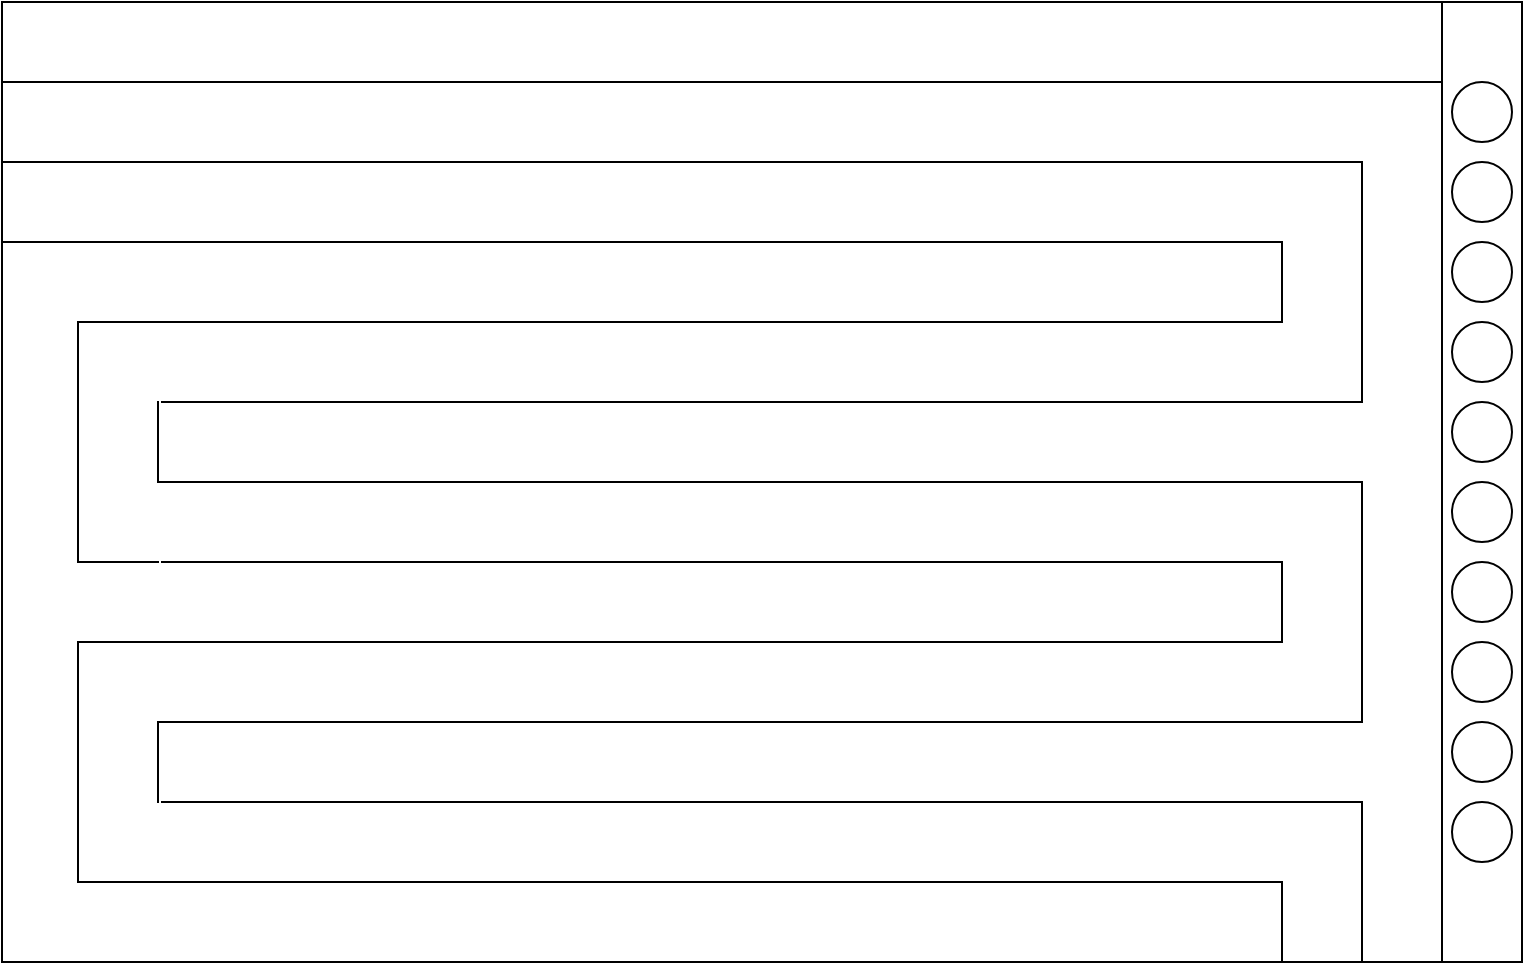 <mxfile version="20.8.13" type="github">
  <diagram name="Page-1" id="zFE875iKLAENkuUcsFWu">
    <mxGraphModel dx="1007" dy="941" grid="1" gridSize="10" guides="1" tooltips="1" connect="1" arrows="1" fold="1" page="1" pageScale="1" pageWidth="850" pageHeight="1100" math="0" shadow="0">
      <root>
        <mxCell id="0" />
        <mxCell id="1" parent="0" />
        <mxCell id="jQFUmVb1L2Z8zy5BHqim-1" value="" style="swimlane;startSize=0;" vertex="1" parent="1">
          <mxGeometry x="40" y="160" width="760" height="480" as="geometry" />
        </mxCell>
        <mxCell id="jQFUmVb1L2Z8zy5BHqim-5" value="" style="rounded=0;whiteSpace=wrap;html=1;" vertex="1" parent="jQFUmVb1L2Z8zy5BHqim-1">
          <mxGeometry width="760" height="40" as="geometry" />
        </mxCell>
        <mxCell id="jQFUmVb1L2Z8zy5BHqim-6" value="" style="shape=image;html=1;verticalAlign=top;verticalLabelPosition=bottom;labelBackgroundColor=#ffffff;imageAspect=0;aspect=fixed;image=https://cdn3.iconfinder.com/data/icons/arrows-set-12/512/reset-128.png" vertex="1" parent="jQFUmVb1L2Z8zy5BHqim-1">
          <mxGeometry x="10" y="6" width="28" height="28" as="geometry" />
        </mxCell>
        <mxCell id="jQFUmVb1L2Z8zy5BHqim-7" value="" style="rounded=0;whiteSpace=wrap;html=1;" vertex="1" parent="jQFUmVb1L2Z8zy5BHqim-1">
          <mxGeometry x="720" width="40" height="480" as="geometry" />
        </mxCell>
        <mxCell id="jQFUmVb1L2Z8zy5BHqim-8" value="" style="ellipse;whiteSpace=wrap;html=1;aspect=fixed;" vertex="1" parent="jQFUmVb1L2Z8zy5BHqim-1">
          <mxGeometry x="725" y="40" width="30" height="30" as="geometry" />
        </mxCell>
        <mxCell id="jQFUmVb1L2Z8zy5BHqim-9" value="" style="ellipse;whiteSpace=wrap;html=1;aspect=fixed;" vertex="1" parent="jQFUmVb1L2Z8zy5BHqim-1">
          <mxGeometry x="725" y="80" width="30" height="30" as="geometry" />
        </mxCell>
        <mxCell id="jQFUmVb1L2Z8zy5BHqim-10" value="" style="ellipse;whiteSpace=wrap;html=1;aspect=fixed;" vertex="1" parent="jQFUmVb1L2Z8zy5BHqim-1">
          <mxGeometry x="725" y="120" width="30" height="30" as="geometry" />
        </mxCell>
        <mxCell id="jQFUmVb1L2Z8zy5BHqim-11" value="" style="ellipse;whiteSpace=wrap;html=1;aspect=fixed;" vertex="1" parent="jQFUmVb1L2Z8zy5BHqim-1">
          <mxGeometry x="725" y="160" width="30" height="30" as="geometry" />
        </mxCell>
        <mxCell id="jQFUmVb1L2Z8zy5BHqim-12" value="" style="ellipse;whiteSpace=wrap;html=1;aspect=fixed;" vertex="1" parent="jQFUmVb1L2Z8zy5BHqim-1">
          <mxGeometry x="725" y="200" width="30" height="30" as="geometry" />
        </mxCell>
        <mxCell id="jQFUmVb1L2Z8zy5BHqim-13" value="" style="ellipse;whiteSpace=wrap;html=1;aspect=fixed;" vertex="1" parent="jQFUmVb1L2Z8zy5BHqim-1">
          <mxGeometry x="725" y="240" width="30" height="30" as="geometry" />
        </mxCell>
        <mxCell id="jQFUmVb1L2Z8zy5BHqim-14" value="" style="ellipse;whiteSpace=wrap;html=1;aspect=fixed;" vertex="1" parent="jQFUmVb1L2Z8zy5BHqim-1">
          <mxGeometry x="725" y="280" width="30" height="30" as="geometry" />
        </mxCell>
        <mxCell id="jQFUmVb1L2Z8zy5BHqim-15" value="" style="ellipse;whiteSpace=wrap;html=1;aspect=fixed;" vertex="1" parent="jQFUmVb1L2Z8zy5BHqim-1">
          <mxGeometry x="725" y="320" width="30" height="30" as="geometry" />
        </mxCell>
        <mxCell id="jQFUmVb1L2Z8zy5BHqim-16" value="" style="ellipse;whiteSpace=wrap;html=1;aspect=fixed;" vertex="1" parent="jQFUmVb1L2Z8zy5BHqim-1">
          <mxGeometry x="725" y="360" width="30" height="30" as="geometry" />
        </mxCell>
        <mxCell id="jQFUmVb1L2Z8zy5BHqim-17" value="" style="ellipse;whiteSpace=wrap;html=1;aspect=fixed;" vertex="1" parent="jQFUmVb1L2Z8zy5BHqim-1">
          <mxGeometry x="725" y="400" width="30" height="30" as="geometry" />
        </mxCell>
        <mxCell id="jQFUmVb1L2Z8zy5BHqim-88" value="" style="shape=partialRectangle;whiteSpace=wrap;html=1;top=0;bottom=0;fillColor=none;direction=south;" vertex="1" parent="jQFUmVb1L2Z8zy5BHqim-1">
          <mxGeometry y="80" width="640" height="40" as="geometry" />
        </mxCell>
        <mxCell id="jQFUmVb1L2Z8zy5BHqim-90" value="" style="shape=partialRectangle;whiteSpace=wrap;html=1;bottom=0;right=0;fillColor=none;rotation=90;" vertex="1" parent="jQFUmVb1L2Z8zy5BHqim-1">
          <mxGeometry x="590" y="110" width="120" height="60" as="geometry" />
        </mxCell>
        <mxCell id="jQFUmVb1L2Z8zy5BHqim-91" value="" style="shape=partialRectangle;whiteSpace=wrap;html=1;bottom=0;right=0;fillColor=none;rotation=90;direction=south;" vertex="1" parent="jQFUmVb1L2Z8zy5BHqim-1">
          <mxGeometry x="582.5" y="102.5" width="40" height="75" as="geometry" />
        </mxCell>
        <mxCell id="jQFUmVb1L2Z8zy5BHqim-93" value="" style="shape=partialRectangle;whiteSpace=wrap;html=1;top=0;left=0;fillColor=none;" vertex="1" parent="jQFUmVb1L2Z8zy5BHqim-1">
          <mxGeometry x="560" y="160" width="120" height="40" as="geometry" />
        </mxCell>
        <mxCell id="jQFUmVb1L2Z8zy5BHqim-94" value="" style="shape=partialRectangle;whiteSpace=wrap;html=1;top=0;bottom=0;fillColor=none;direction=south;" vertex="1" parent="jQFUmVb1L2Z8zy5BHqim-1">
          <mxGeometry x="80" y="160" width="502.5" height="40" as="geometry" />
        </mxCell>
        <mxCell id="jQFUmVb1L2Z8zy5BHqim-95" value="" style="shape=partialRectangle;whiteSpace=wrap;html=1;bottom=0;right=0;fillColor=none;" vertex="1" parent="jQFUmVb1L2Z8zy5BHqim-1">
          <mxGeometry x="38" y="160" width="120" height="120" as="geometry" />
        </mxCell>
        <mxCell id="jQFUmVb1L2Z8zy5BHqim-96" value="" style="shape=partialRectangle;whiteSpace=wrap;html=1;top=0;bottom=0;fillColor=none;direction=south;" vertex="1" parent="jQFUmVb1L2Z8zy5BHqim-1">
          <mxGeometry x="80" y="240" width="560" height="40" as="geometry" />
        </mxCell>
        <mxCell id="jQFUmVb1L2Z8zy5BHqim-98" value="" style="shape=partialRectangle;whiteSpace=wrap;html=1;top=0;bottom=0;fillColor=none;direction=south;" vertex="1" parent="jQFUmVb1L2Z8zy5BHqim-1">
          <mxGeometry x="80" y="320" width="560" height="40" as="geometry" />
        </mxCell>
        <mxCell id="jQFUmVb1L2Z8zy5BHqim-99" value="" style="shape=partialRectangle;whiteSpace=wrap;html=1;top=0;bottom=0;fillColor=none;direction=south;" vertex="1" parent="jQFUmVb1L2Z8zy5BHqim-1">
          <mxGeometry x="80" y="400" width="560" height="40" as="geometry" />
        </mxCell>
        <mxCell id="jQFUmVb1L2Z8zy5BHqim-100" value="" style="shape=partialRectangle;whiteSpace=wrap;html=1;top=0;left=0;fillColor=none;" vertex="1" parent="jQFUmVb1L2Z8zy5BHqim-1">
          <mxGeometry x="530" y="280" width="110" height="40" as="geometry" />
        </mxCell>
        <mxCell id="jQFUmVb1L2Z8zy5BHqim-101" value="" style="shape=partialRectangle;whiteSpace=wrap;html=1;top=0;left=0;fillColor=none;" vertex="1" parent="jQFUmVb1L2Z8zy5BHqim-1">
          <mxGeometry x="570" y="320" width="110" height="40" as="geometry" />
        </mxCell>
        <mxCell id="jQFUmVb1L2Z8zy5BHqim-102" value="" style="shape=partialRectangle;whiteSpace=wrap;html=1;top=0;left=0;fillColor=none;direction=south;" vertex="1" parent="jQFUmVb1L2Z8zy5BHqim-1">
          <mxGeometry x="38" y="170" width="40" height="110" as="geometry" />
        </mxCell>
        <mxCell id="jQFUmVb1L2Z8zy5BHqim-103" value="" style="shape=partialRectangle;whiteSpace=wrap;html=1;top=0;left=0;fillColor=none;direction=south;" vertex="1" parent="jQFUmVb1L2Z8zy5BHqim-1">
          <mxGeometry x="78" y="200" width="40" height="40" as="geometry" />
        </mxCell>
        <mxCell id="jQFUmVb1L2Z8zy5BHqim-104" value="" style="shape=partialRectangle;whiteSpace=wrap;html=1;bottom=0;right=0;fillColor=none;direction=south;" vertex="1" parent="jQFUmVb1L2Z8zy5BHqim-1">
          <mxGeometry x="620" y="240" width="60" height="120" as="geometry" />
        </mxCell>
        <mxCell id="jQFUmVb1L2Z8zy5BHqim-105" value="" style="shape=partialRectangle;whiteSpace=wrap;html=1;bottom=0;right=0;fillColor=none;direction=north;" vertex="1" parent="jQFUmVb1L2Z8zy5BHqim-1">
          <mxGeometry x="38" y="320" width="60" height="120" as="geometry" />
        </mxCell>
        <mxCell id="jQFUmVb1L2Z8zy5BHqim-106" value="" style="shape=partialRectangle;whiteSpace=wrap;html=1;top=0;left=0;fillColor=none;direction=west;" vertex="1" parent="jQFUmVb1L2Z8zy5BHqim-1">
          <mxGeometry x="78" y="360" width="120" height="40" as="geometry" />
        </mxCell>
        <mxCell id="jQFUmVb1L2Z8zy5BHqim-107" value="" style="shape=partialRectangle;whiteSpace=wrap;html=1;top=0;left=0;fillColor=none;direction=west;" vertex="1" parent="jQFUmVb1L2Z8zy5BHqim-1">
          <mxGeometry x="38" y="320" width="120" height="40" as="geometry" />
        </mxCell>
        <mxCell id="jQFUmVb1L2Z8zy5BHqim-108" value="" style="shape=partialRectangle;whiteSpace=wrap;html=1;bottom=0;right=0;fillColor=none;direction=south;" vertex="1" parent="jQFUmVb1L2Z8zy5BHqim-1">
          <mxGeometry x="622.5" y="400" width="57.5" height="80" as="geometry" />
        </mxCell>
        <mxCell id="jQFUmVb1L2Z8zy5BHqim-109" value="" style="shape=partialRectangle;whiteSpace=wrap;html=1;bottom=0;right=0;fillColor=none;direction=south;" vertex="1" parent="jQFUmVb1L2Z8zy5BHqim-1">
          <mxGeometry x="582.5" y="440" width="57.5" height="40" as="geometry" />
        </mxCell>
      </root>
    </mxGraphModel>
  </diagram>
</mxfile>
